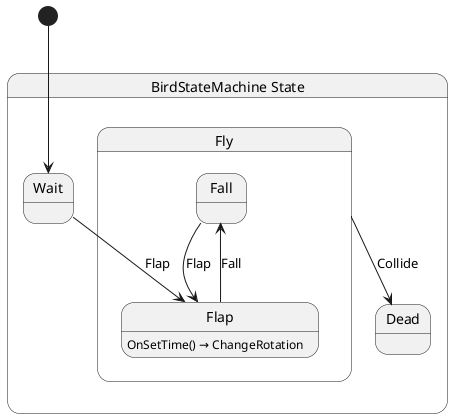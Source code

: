 @startuml BirdStateMachine
state "BirdStateMachine State" as FlappyBirdGame_Game_Creature_BirdStateMachine_State {
  state "Dead" as FlappyBirdGame_Game_Creature_BirdStateMachine_State_Dead
  state "Fly" as FlappyBirdGame_Game_Creature_BirdStateMachine_State_Fly {
    state "Fall" as FlappyBirdGame_Game_Creature_BirdStateMachine_State_Fly_Fall
    state "Flap" as FlappyBirdGame_Game_Creature_BirdStateMachine_State_Fly_Flap
  }
  state "Wait" as FlappyBirdGame_Game_Creature_BirdStateMachine_State_Wait
}

FlappyBirdGame_Game_Creature_BirdStateMachine_State_Fly --> FlappyBirdGame_Game_Creature_BirdStateMachine_State_Dead : Collide
FlappyBirdGame_Game_Creature_BirdStateMachine_State_Fly_Fall --> FlappyBirdGame_Game_Creature_BirdStateMachine_State_Fly_Flap : Flap
FlappyBirdGame_Game_Creature_BirdStateMachine_State_Fly_Flap --> FlappyBirdGame_Game_Creature_BirdStateMachine_State_Fly_Fall : Fall
FlappyBirdGame_Game_Creature_BirdStateMachine_State_Wait --> FlappyBirdGame_Game_Creature_BirdStateMachine_State_Fly_Flap : Flap

FlappyBirdGame_Game_Creature_BirdStateMachine_State_Fly_Flap : OnSetTime() → ChangeRotation

[*] --> FlappyBirdGame_Game_Creature_BirdStateMachine_State_Wait
@enduml